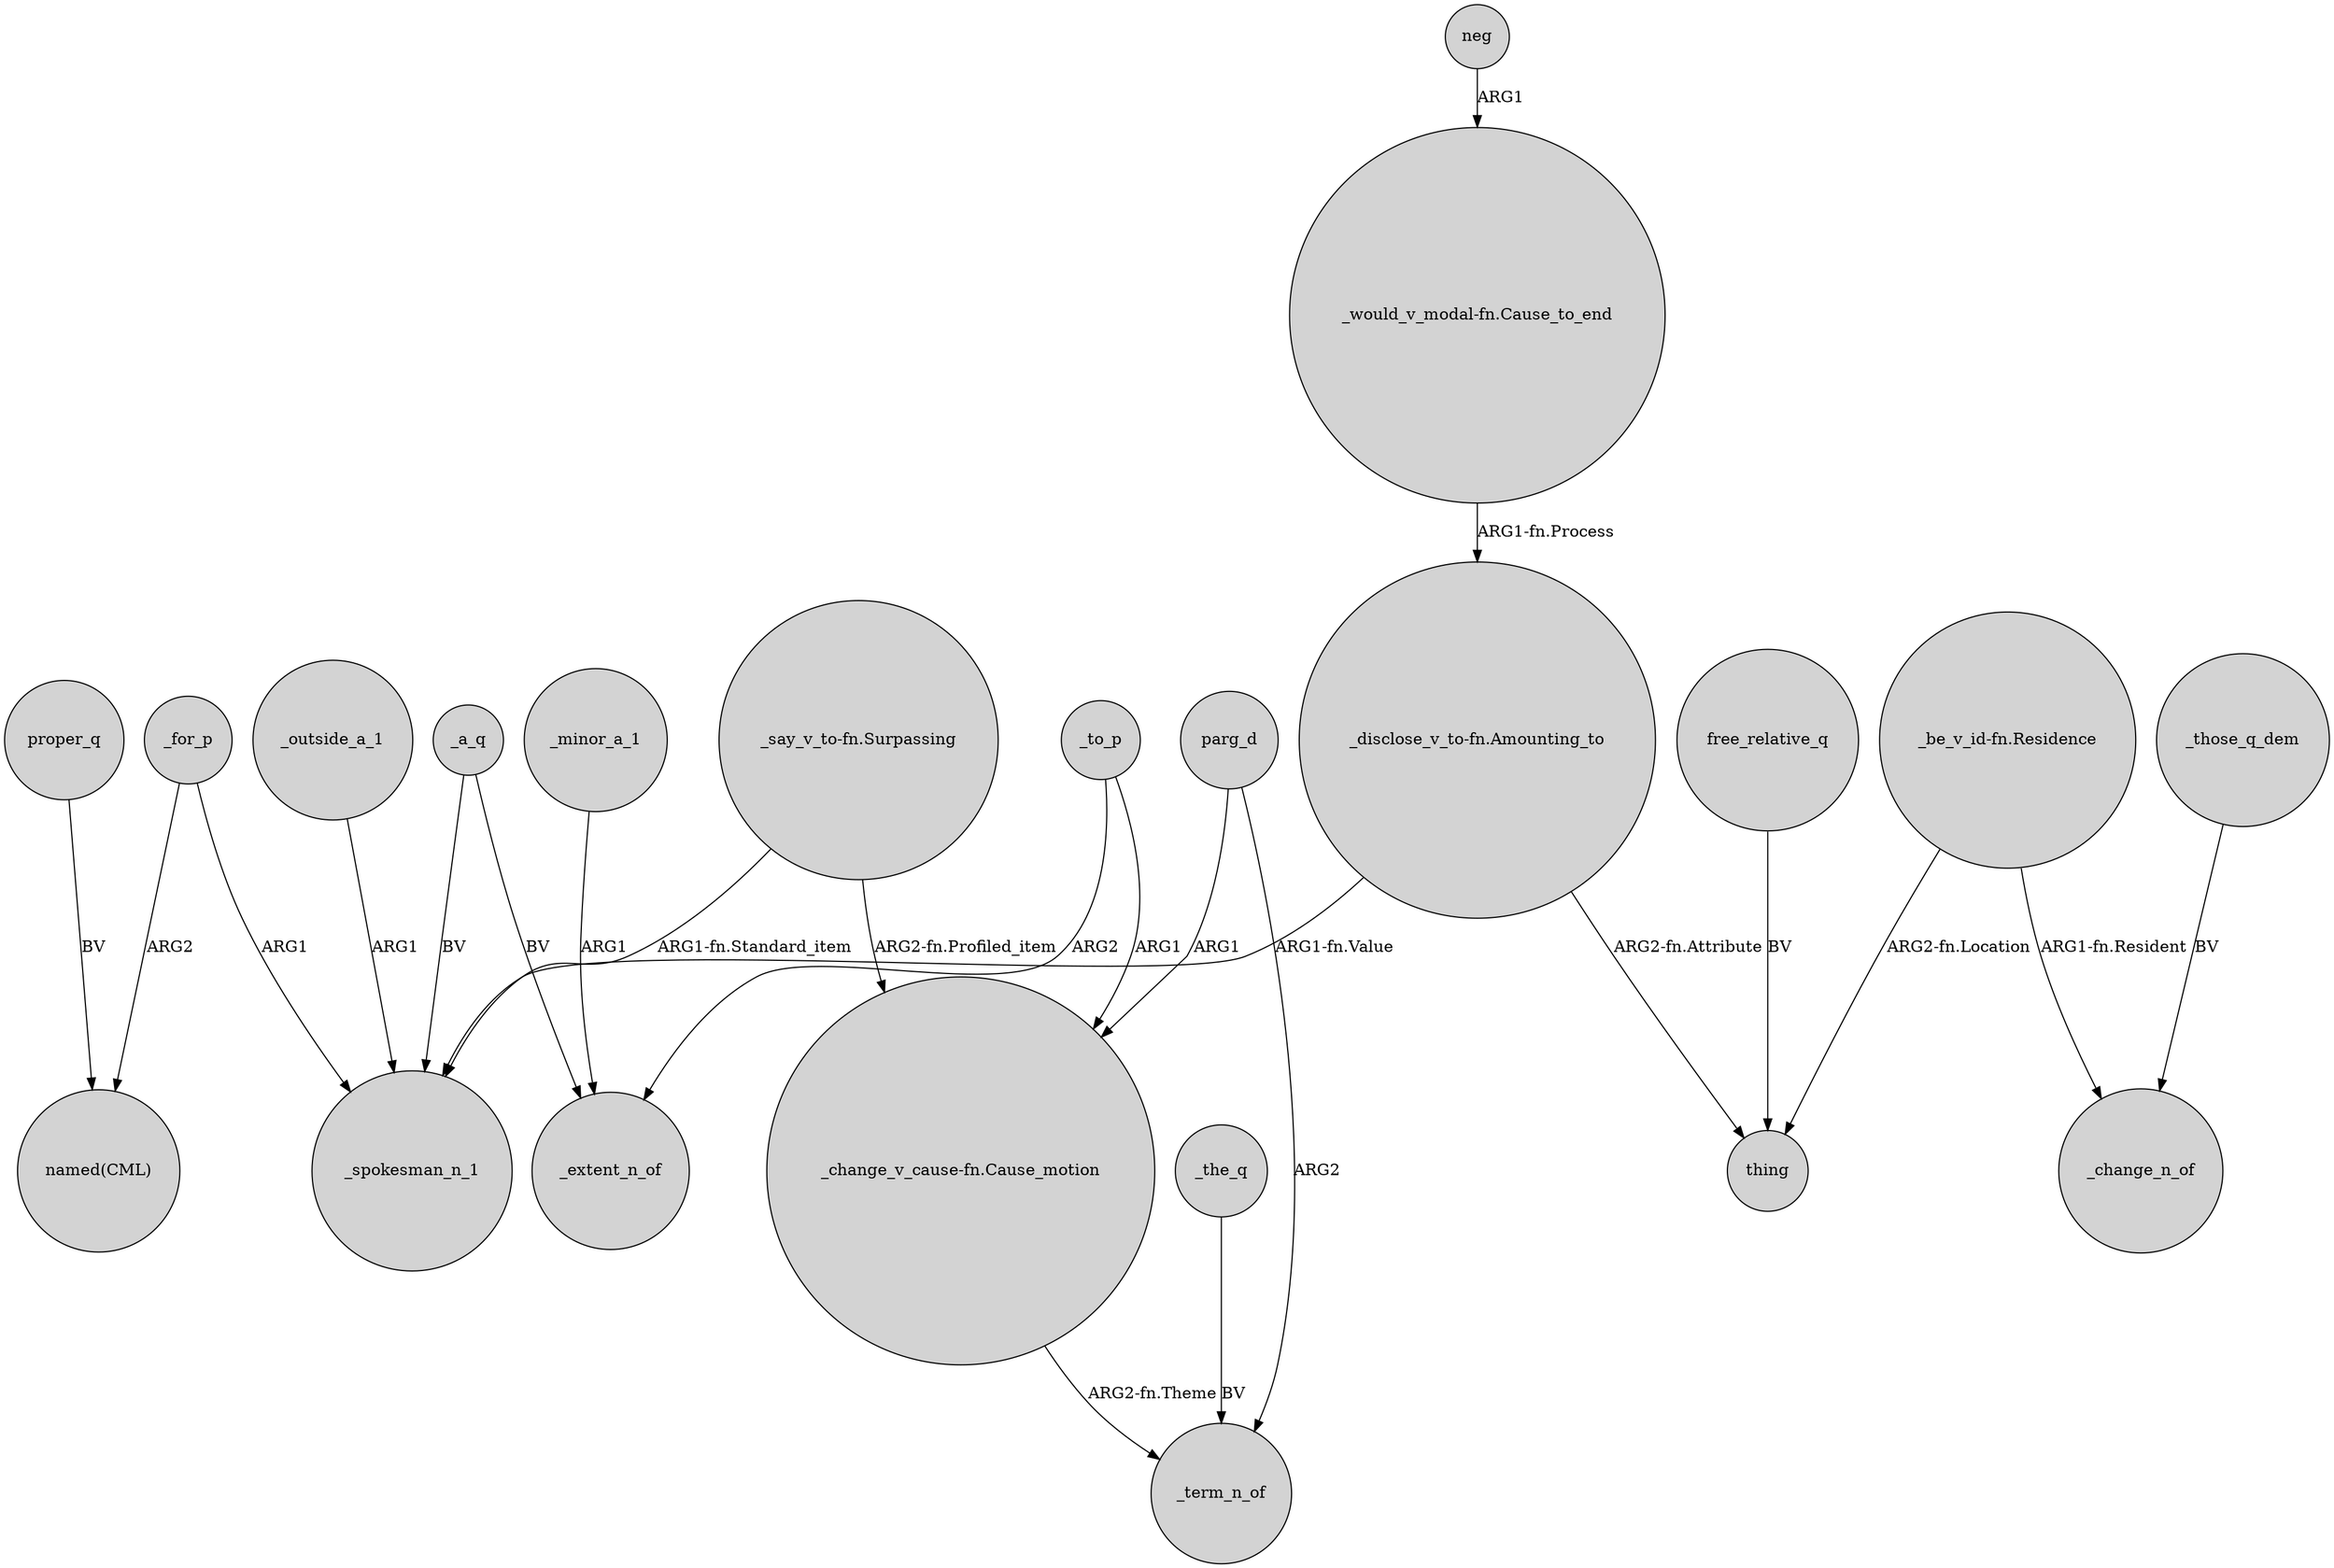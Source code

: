 digraph {
	node [shape=circle style=filled]
	proper_q -> "named(CML)" [label=BV]
	_for_p -> _spokesman_n_1 [label=ARG1]
	_a_q -> _extent_n_of [label=BV]
	_to_p -> _extent_n_of [label=ARG2]
	free_relative_q -> thing [label=BV]
	"_change_v_cause-fn.Cause_motion" -> _term_n_of [label="ARG2-fn.Theme"]
	_the_q -> _term_n_of [label=BV]
	_for_p -> "named(CML)" [label=ARG2]
	parg_d -> "_change_v_cause-fn.Cause_motion" [label=ARG1]
	"_would_v_modal-fn.Cause_to_end" -> "_disclose_v_to-fn.Amounting_to" [label="ARG1-fn.Process"]
	"_disclose_v_to-fn.Amounting_to" -> thing [label="ARG2-fn.Attribute"]
	_those_q_dem -> _change_n_of [label=BV]
	"_disclose_v_to-fn.Amounting_to" -> _spokesman_n_1 [label="ARG1-fn.Value"]
	"_be_v_id-fn.Residence" -> thing [label="ARG2-fn.Location"]
	"_say_v_to-fn.Surpassing" -> "_change_v_cause-fn.Cause_motion" [label="ARG2-fn.Profiled_item"]
	_outside_a_1 -> _spokesman_n_1 [label=ARG1]
	neg -> "_would_v_modal-fn.Cause_to_end" [label=ARG1]
	parg_d -> _term_n_of [label=ARG2]
	_a_q -> _spokesman_n_1 [label=BV]
	_minor_a_1 -> _extent_n_of [label=ARG1]
	"_say_v_to-fn.Surpassing" -> _spokesman_n_1 [label="ARG1-fn.Standard_item"]
	"_be_v_id-fn.Residence" -> _change_n_of [label="ARG1-fn.Resident"]
	_to_p -> "_change_v_cause-fn.Cause_motion" [label=ARG1]
}
